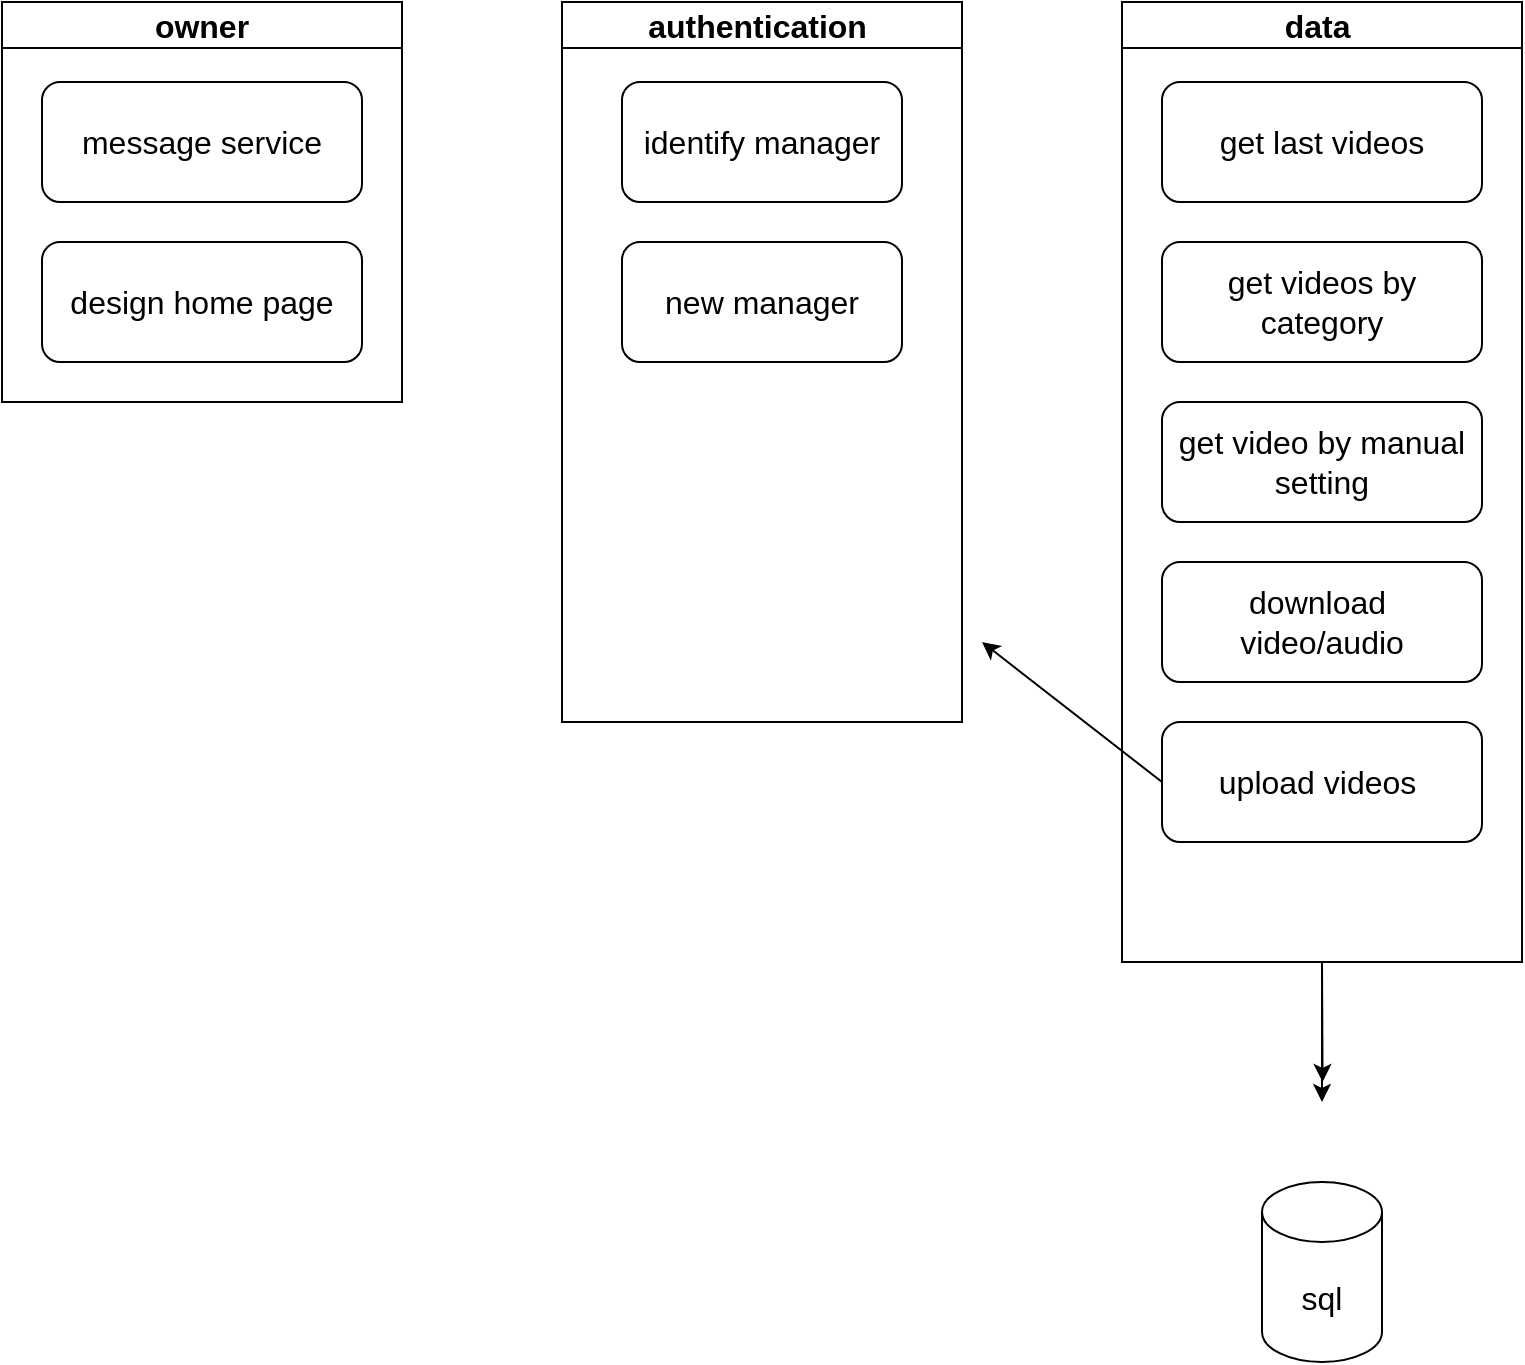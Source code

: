 <mxfile>
    <diagram id="63sRWwK-0opb3XabG4Bb" name="Page-1">
        <mxGraphModel dx="1055" dy="598" grid="1" gridSize="10" guides="1" tooltips="1" connect="1" arrows="1" fold="1" page="1" pageScale="1" pageWidth="850" pageHeight="1100" math="0" shadow="0">
            <root>
                <mxCell id="0"/>
                <mxCell id="1" parent="0"/>
                <mxCell id="2" value="&lt;font style=&quot;font-size: 16px;&quot;&gt;sql&lt;/font&gt;" style="shape=cylinder3;whiteSpace=wrap;html=1;boundedLbl=1;backgroundOutline=1;size=15;" vertex="1" parent="1">
                    <mxGeometry x="670" y="750" width="60" height="90" as="geometry"/>
                </mxCell>
                <mxCell id="23" style="edgeStyle=none;html=1;exitX=0.5;exitY=1;exitDx=0;exitDy=0;fontSize=16;" edge="1" parent="1" source="8">
                    <mxGeometry relative="1" as="geometry">
                        <mxPoint x="700.286" y="700" as="targetPoint"/>
                    </mxGeometry>
                </mxCell>
                <mxCell id="25" value="" style="edgeStyle=none;html=1;fontSize=16;" edge="1" parent="1" source="8">
                    <mxGeometry relative="1" as="geometry">
                        <mxPoint x="700" y="710" as="targetPoint"/>
                    </mxGeometry>
                </mxCell>
                <mxCell id="8" value="data&amp;nbsp;" style="swimlane;whiteSpace=wrap;html=1;fontSize=16;startSize=23;" vertex="1" parent="1">
                    <mxGeometry x="600" y="160" width="200" height="480" as="geometry"/>
                </mxCell>
                <mxCell id="11" value="get last videos" style="rounded=1;whiteSpace=wrap;html=1;fontSize=16;" vertex="1" parent="8">
                    <mxGeometry x="20" y="40" width="160" height="60" as="geometry"/>
                </mxCell>
                <mxCell id="12" value="get videos by category" style="rounded=1;whiteSpace=wrap;html=1;fontSize=16;" vertex="1" parent="8">
                    <mxGeometry x="20" y="120" width="160" height="60" as="geometry"/>
                </mxCell>
                <mxCell id="17" value="download&amp;nbsp; video/audio" style="rounded=1;whiteSpace=wrap;html=1;fontSize=16;" vertex="1" parent="8">
                    <mxGeometry x="20" y="280" width="160" height="60" as="geometry"/>
                </mxCell>
                <mxCell id="19" value="get video by&amp;nbsp;manual setting" style="rounded=1;whiteSpace=wrap;html=1;fontSize=16;" vertex="1" parent="8">
                    <mxGeometry x="20" y="200" width="160" height="60" as="geometry"/>
                </mxCell>
                <mxCell id="20" value="upload videos&amp;nbsp;" style="rounded=1;whiteSpace=wrap;html=1;fontSize=16;" vertex="1" parent="8">
                    <mxGeometry x="20" y="360" width="160" height="60" as="geometry"/>
                </mxCell>
                <mxCell id="9" value="authentication&amp;nbsp;" style="swimlane;whiteSpace=wrap;html=1;fontSize=16;" vertex="1" parent="1">
                    <mxGeometry x="320" y="160" width="200" height="360" as="geometry"/>
                </mxCell>
                <mxCell id="18" value="identify manager" style="rounded=1;whiteSpace=wrap;html=1;fontSize=16;" vertex="1" parent="9">
                    <mxGeometry x="30" y="40" width="140" height="60" as="geometry"/>
                </mxCell>
                <mxCell id="24" value="new&amp;nbsp;manager" style="rounded=1;whiteSpace=wrap;html=1;fontSize=16;" vertex="1" parent="9">
                    <mxGeometry x="30" y="120" width="140" height="60" as="geometry"/>
                </mxCell>
                <mxCell id="10" value="owner" style="swimlane;whiteSpace=wrap;html=1;fontSize=16;" vertex="1" parent="1">
                    <mxGeometry x="40" y="160" width="200" height="200" as="geometry"/>
                </mxCell>
                <mxCell id="26" value="message service" style="rounded=1;whiteSpace=wrap;html=1;fontSize=16;" vertex="1" parent="10">
                    <mxGeometry x="20" y="40" width="160" height="60" as="geometry"/>
                </mxCell>
                <mxCell id="27" value="design home page" style="rounded=1;whiteSpace=wrap;html=1;fontSize=16;" vertex="1" parent="10">
                    <mxGeometry x="20" y="120" width="160" height="60" as="geometry"/>
                </mxCell>
                <mxCell id="21" style="edgeStyle=none;html=1;exitX=0;exitY=0.5;exitDx=0;exitDy=0;fontSize=16;" edge="1" parent="1" source="20">
                    <mxGeometry relative="1" as="geometry">
                        <mxPoint x="530" y="480" as="targetPoint"/>
                    </mxGeometry>
                </mxCell>
            </root>
        </mxGraphModel>
    </diagram>
</mxfile>